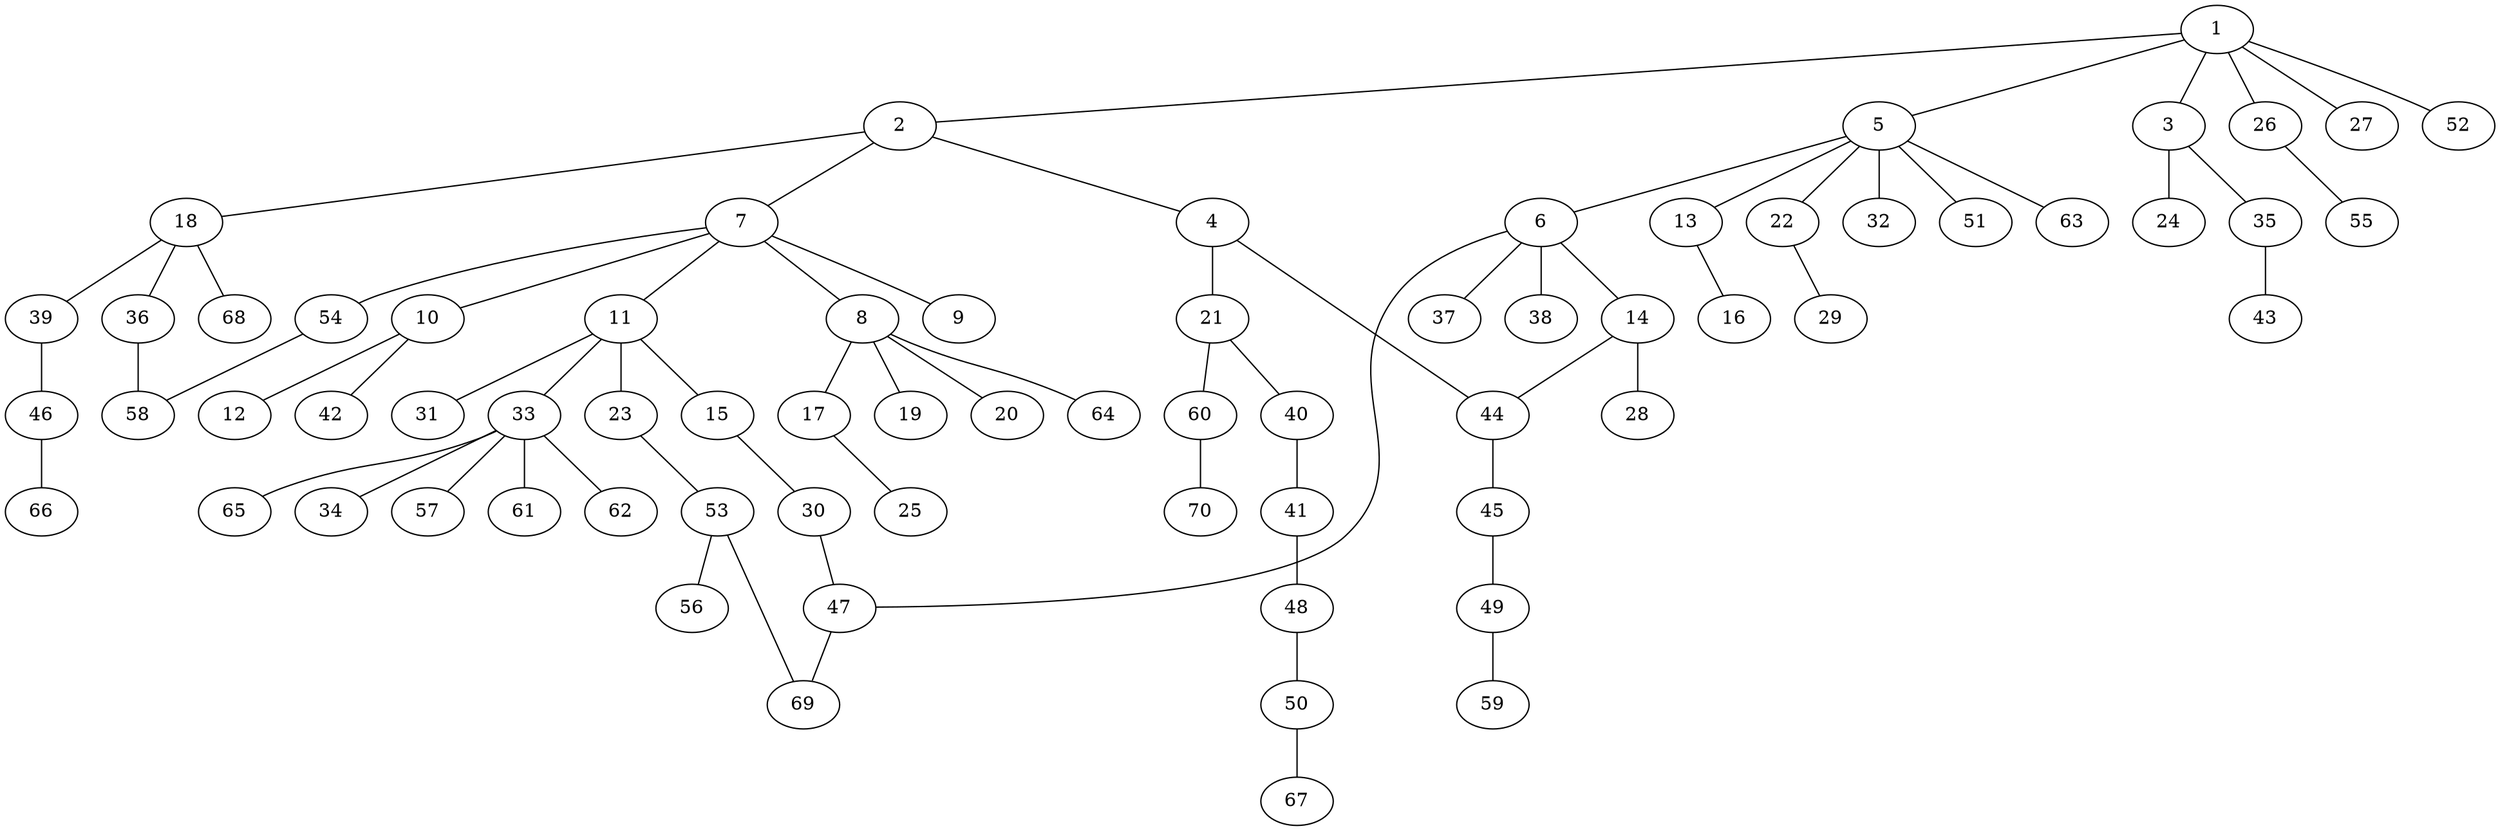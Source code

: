 graph graphname {1--2
1--3
1--5
1--26
1--27
1--52
2--4
2--7
2--18
3--24
3--35
4--21
4--44
5--6
5--13
5--22
5--32
5--51
5--63
6--14
6--37
6--38
6--47
7--8
7--9
7--10
7--11
7--54
8--17
8--19
8--20
8--64
10--12
10--42
11--15
11--23
11--31
11--33
13--16
14--28
14--44
15--30
17--25
18--36
18--39
18--68
21--40
21--60
22--29
23--53
26--55
30--47
33--34
33--57
33--61
33--62
33--65
35--43
36--58
39--46
40--41
41--48
44--45
45--49
46--66
47--69
48--50
49--59
50--67
53--56
53--69
54--58
60--70
}